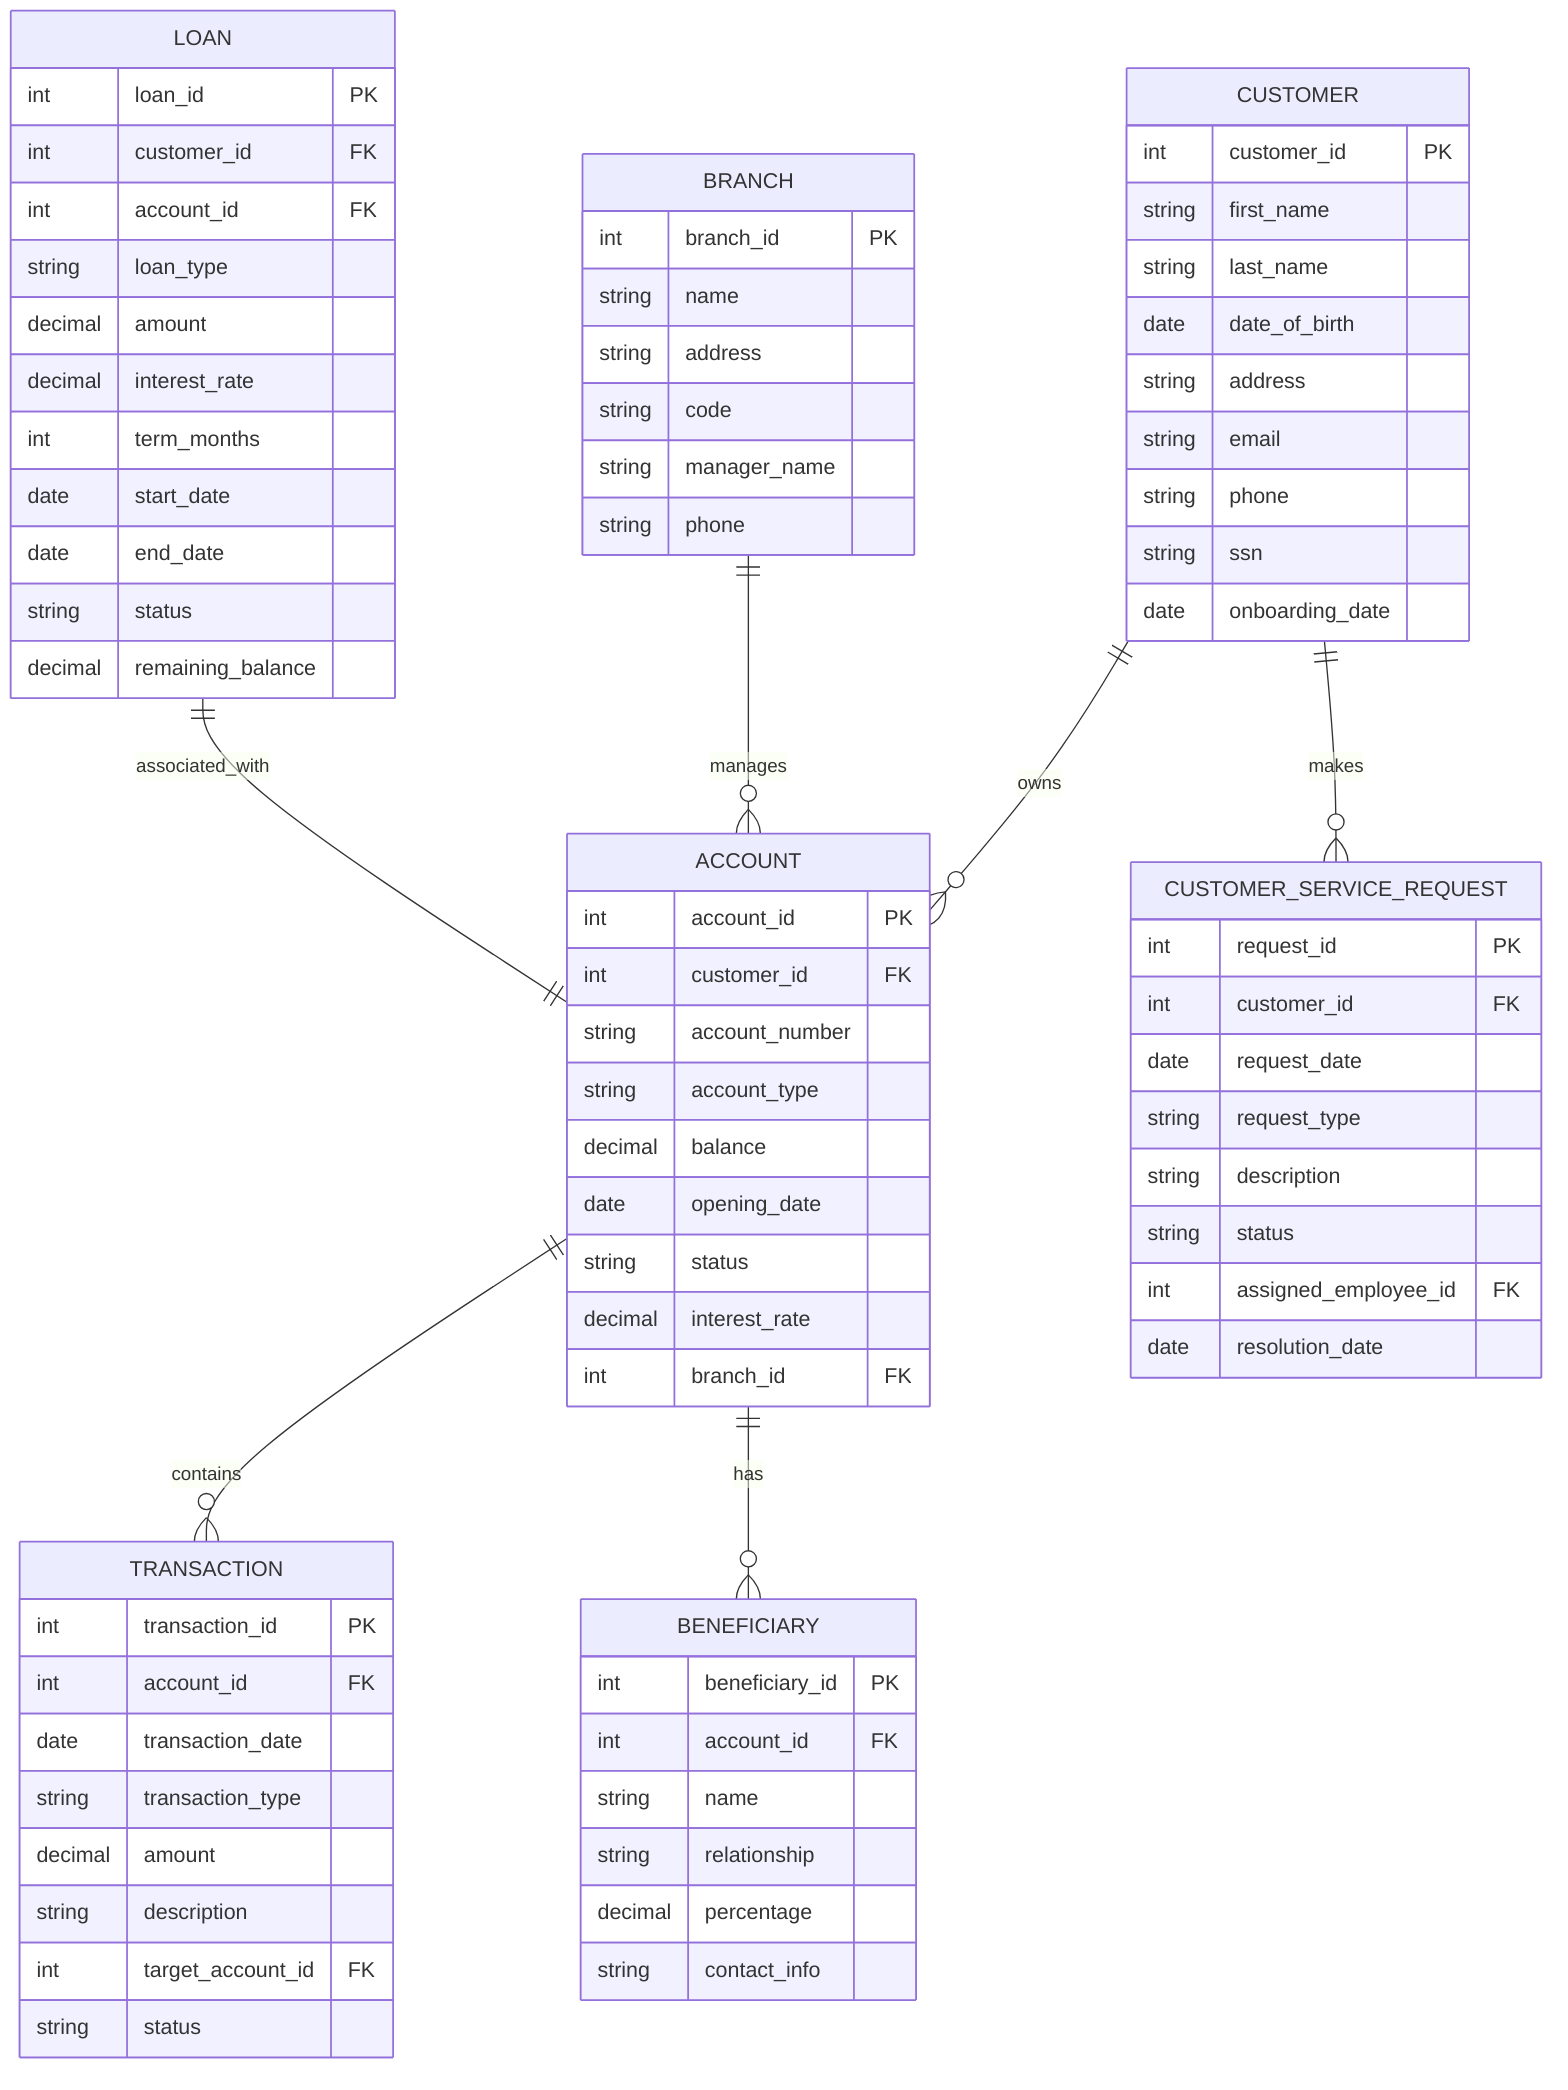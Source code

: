 erDiagram
    CUSTOMER ||--o{ ACCOUNT : owns
    CUSTOMER {
        int customer_id PK
        string first_name
        string last_name
        date date_of_birth
        string address
        string email
        string phone
        string ssn
        date onboarding_date
    }
    
    ACCOUNT ||--o{ TRANSACTION : contains
    ACCOUNT {
        int account_id PK
        int customer_id FK
        string account_number
        string account_type
        decimal balance
        date opening_date
        string status
        decimal interest_rate
        int branch_id FK
    }
    
    TRANSACTION {
        int transaction_id PK
        int account_id FK
        date transaction_date
        string transaction_type
        decimal amount
        string description
        int target_account_id FK
        string status
    }
    
    BRANCH ||--o{ ACCOUNT : manages
    BRANCH {
        int branch_id PK
        string name
        string address
        string code
        string manager_name
        string phone
    }
    
    CUSTOMER ||--o{ CUSTOMER_SERVICE_REQUEST : makes
    CUSTOMER_SERVICE_REQUEST {
        int request_id PK
        int customer_id FK
        date request_date
        string request_type
        string description
        string status
        int assigned_employee_id FK
        date resolution_date
    }
    
    LOAN ||--|| ACCOUNT : associated_with
    LOAN {
        int loan_id PK
        int customer_id FK
        int account_id FK
        string loan_type
        decimal amount
        decimal interest_rate
        int term_months
        date start_date
        date end_date
        string status
        decimal remaining_balance
    }
    
    ACCOUNT ||--o{ BENEFICIARY : has
    BENEFICIARY {
        int beneficiary_id PK
        int account_id FK
        string name
        string relationship
        decimal percentage
        string contact_info
    }